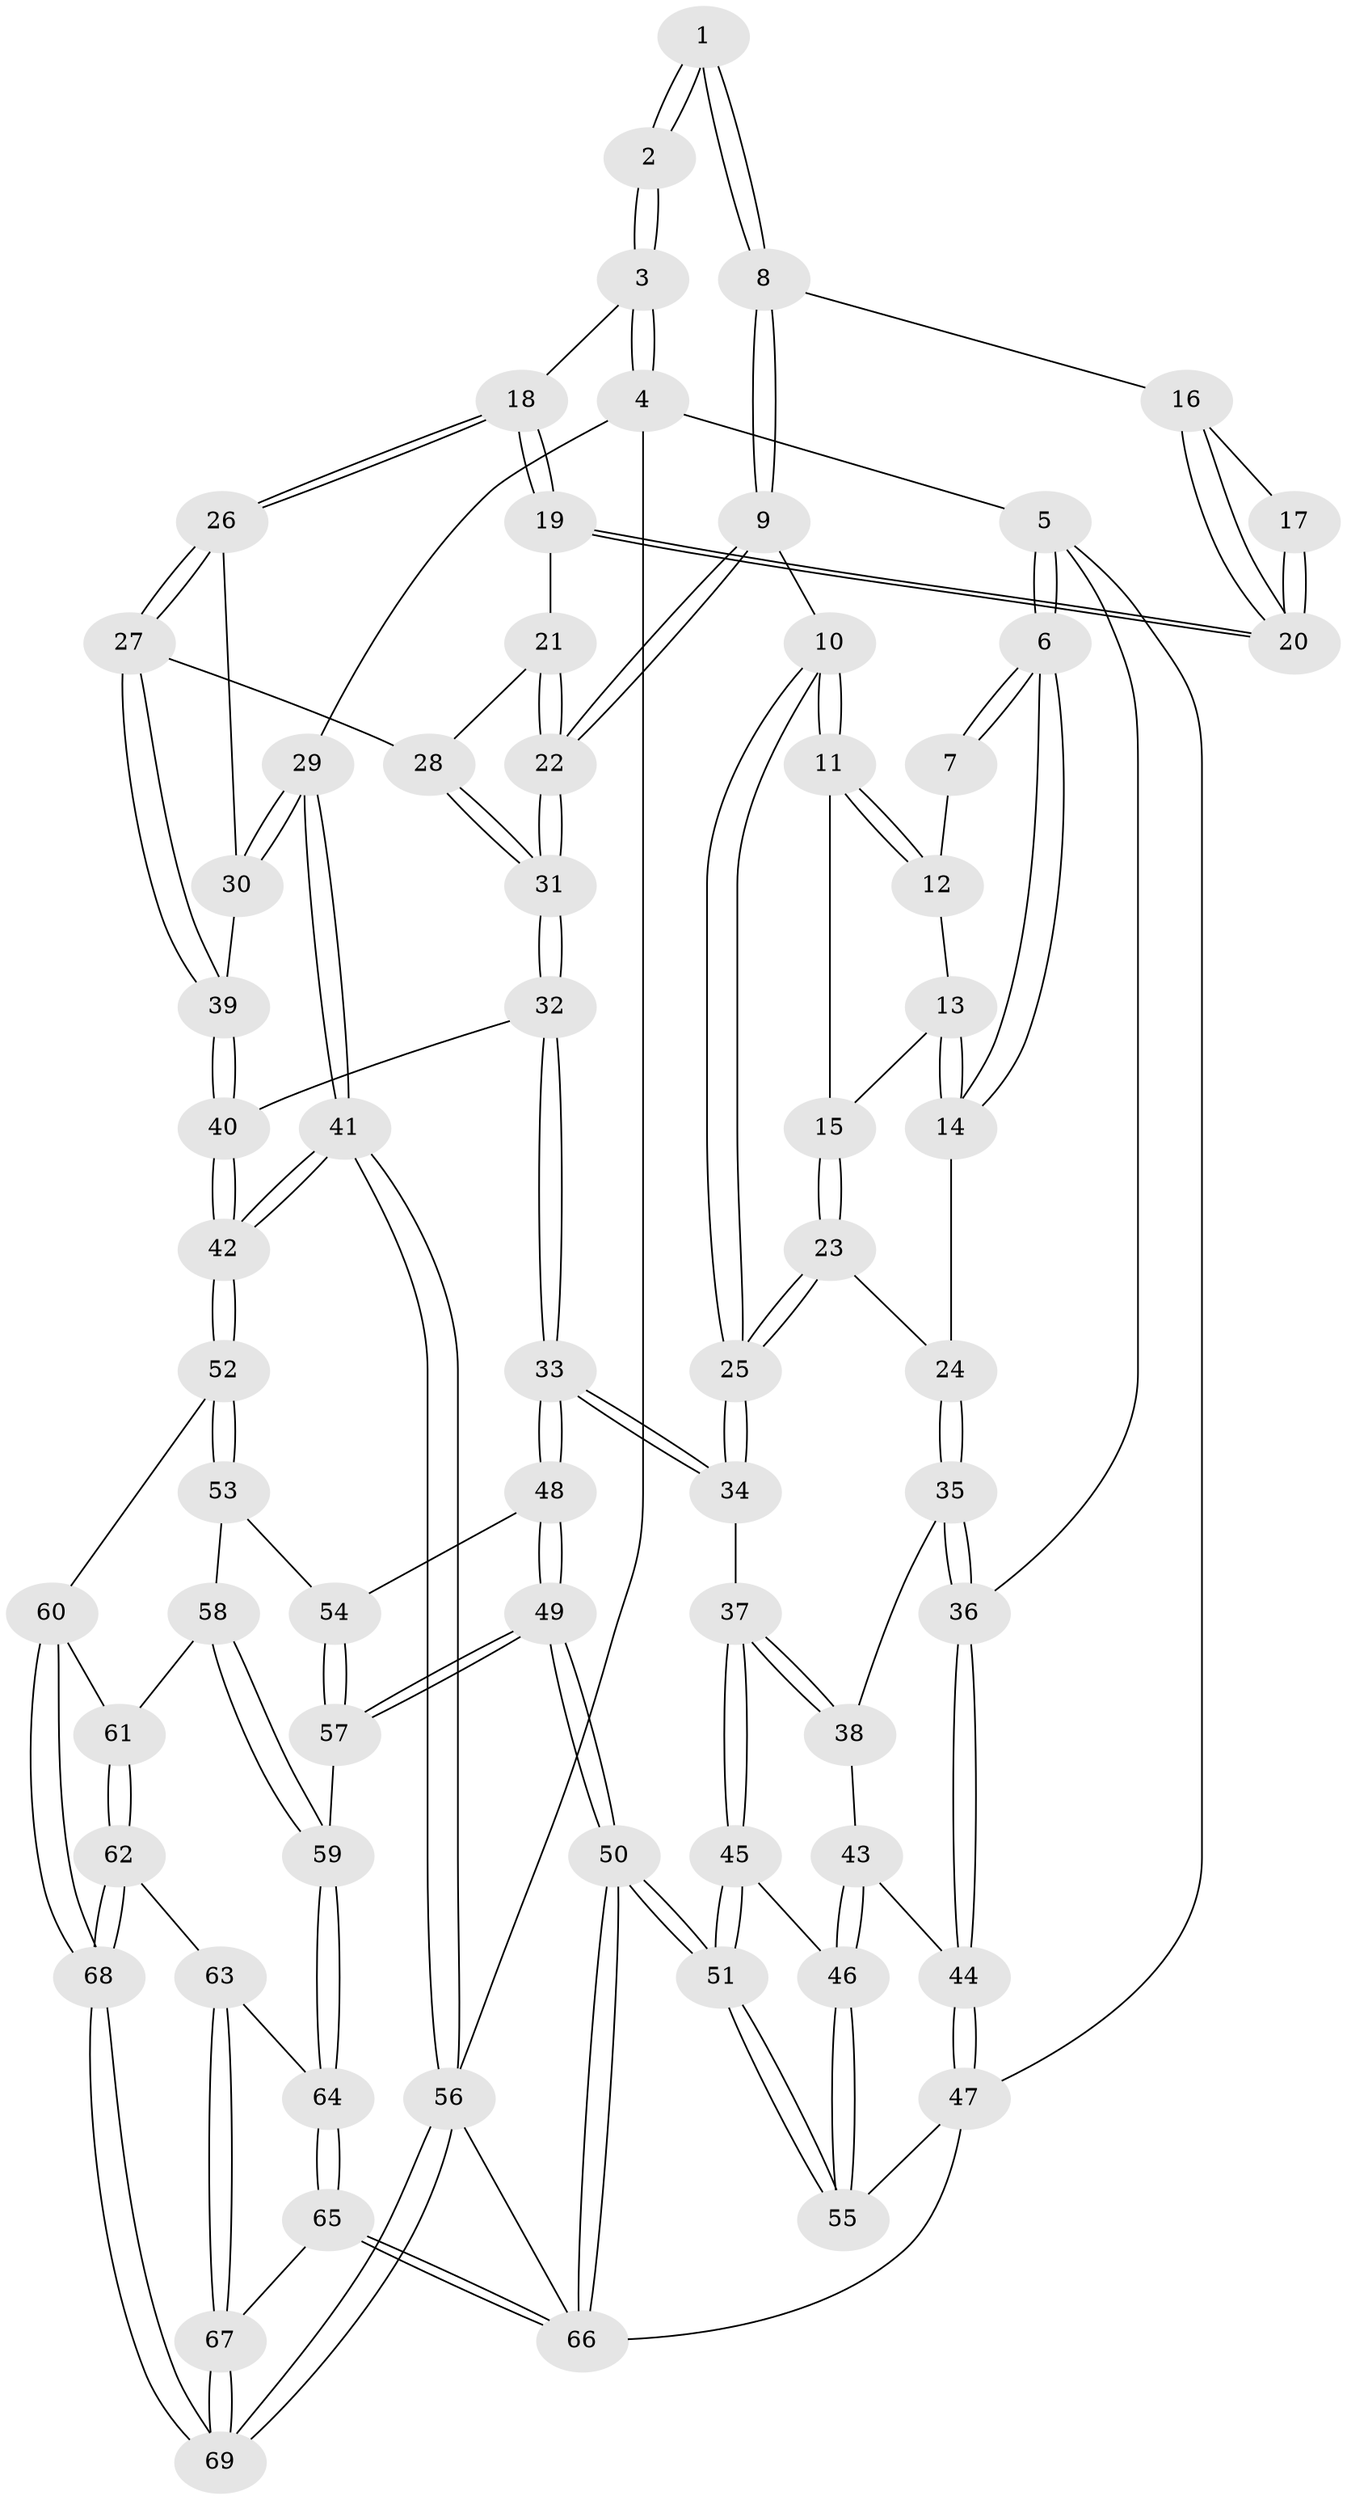 // coarse degree distribution, {3: 0.2857142857142857, 2: 0.14285714285714285, 4: 0.3333333333333333, 5: 0.19047619047619047, 6: 0.047619047619047616}
// Generated by graph-tools (version 1.1) at 2025/38/03/04/25 23:38:23]
// undirected, 69 vertices, 169 edges
graph export_dot {
  node [color=gray90,style=filled];
  1 [pos="+0.45612993333675267+0"];
  2 [pos="+0.9740471631372494+0"];
  3 [pos="+1+0"];
  4 [pos="+1+0"];
  5 [pos="+0+0"];
  6 [pos="+0+0"];
  7 [pos="+0.36770389954992544+0"];
  8 [pos="+0.6351842969555755+0.12592731871430243"];
  9 [pos="+0.5341449473335884+0.2059376947463857"];
  10 [pos="+0.5089126582659595+0.19766621675786739"];
  11 [pos="+0.43853088179825866+0.11747056466549051"];
  12 [pos="+0.3694430158078183+0"];
  13 [pos="+0.2249330134001381+0.11887107140890357"];
  14 [pos="+0.15036700420526256+0.18138906315619457"];
  15 [pos="+0.3729400859546401+0.14475496909178118"];
  16 [pos="+0.6595640808531428+0.11308373684802783"];
  17 [pos="+0.7902190353724512+0"];
  18 [pos="+0.8544110154839826+0.21552003727540708"];
  19 [pos="+0.776908044258442+0.22217716802744217"];
  20 [pos="+0.7708622760893212+0.21405430368260933"];
  21 [pos="+0.7578825348742513+0.24534304171140223"];
  22 [pos="+0.5717203681652723+0.26781017678259034"];
  23 [pos="+0.2425672926530841+0.2510942620036527"];
  24 [pos="+0.1655062917094684+0.2414820252462727"];
  25 [pos="+0.35861389368438545+0.3383208483199017"];
  26 [pos="+0.8727629782533799+0.24949201797957868"];
  27 [pos="+0.7846519411585284+0.3593460543325772"];
  28 [pos="+0.7569342007049976+0.3199305201576414"];
  29 [pos="+1+0.40658817337194714"];
  30 [pos="+0.9293190431089902+0.29719611980822236"];
  31 [pos="+0.5868302047971541+0.32191530609918545"];
  32 [pos="+0.592737508774004+0.4800879145333126"];
  33 [pos="+0.5587989027289753+0.515707105133585"];
  34 [pos="+0.3536412109288054+0.46654865300717735"];
  35 [pos="+0.15433638364531885+0.26082719461296716"];
  36 [pos="+0+0.3797444488986095"];
  37 [pos="+0.3002103762921726+0.49704628990004535"];
  38 [pos="+0.17651605574576454+0.43895791452084276"];
  39 [pos="+0.7915207364619965+0.40112984244837135"];
  40 [pos="+0.7841592895875283+0.47738139599505763"];
  41 [pos="+1+0.6634989001176711"];
  42 [pos="+1+0.6667152883329789"];
  43 [pos="+0.06259103405578147+0.4897106592664396"];
  44 [pos="+0+0.4110011828207827"];
  45 [pos="+0.24507681368172501+0.7367045204706828"];
  46 [pos="+0.09337188650244103+0.6126359412436582"];
  47 [pos="+0+0.7716489333448591"];
  48 [pos="+0.55963597644498+0.5788966592813418"];
  49 [pos="+0.3540044244353041+0.8209143709679366"];
  50 [pos="+0.28182167370080485+0.858466017931658"];
  51 [pos="+0.2691868821463389+0.8435154220912632"];
  52 [pos="+0.9396129278905199+0.7345543485471367"];
  53 [pos="+0.6852024603475872+0.6902939471191528"];
  54 [pos="+0.6275520564353946+0.6617862677508722"];
  55 [pos="+0+0.7716141803153131"];
  56 [pos="+1+1"];
  57 [pos="+0.5735984407908555+0.8216381188779566"];
  58 [pos="+0.6512505692196697+0.8199134045610981"];
  59 [pos="+0.5764051776882881+0.8233864578264973"];
  60 [pos="+0.9150337994590328+0.7615275556238161"];
  61 [pos="+0.6672590574023287+0.8277881379452018"];
  62 [pos="+0.6921222223022722+0.9373016940414208"];
  63 [pos="+0.639519230866545+0.9263267605125931"];
  64 [pos="+0.6079938627488845+0.9153913951800268"];
  65 [pos="+0.3104616531938547+1"];
  66 [pos="+0.2994991381341642+1"];
  67 [pos="+0.50147719079661+1"];
  68 [pos="+0.7684476970145905+0.9931632956338166"];
  69 [pos="+0.7574726589445099+1"];
  1 -- 2;
  1 -- 2;
  1 -- 8;
  1 -- 8;
  2 -- 3;
  2 -- 3;
  3 -- 4;
  3 -- 4;
  3 -- 18;
  4 -- 5;
  4 -- 29;
  4 -- 56;
  5 -- 6;
  5 -- 6;
  5 -- 36;
  5 -- 47;
  6 -- 7;
  6 -- 7;
  6 -- 14;
  6 -- 14;
  7 -- 12;
  8 -- 9;
  8 -- 9;
  8 -- 16;
  9 -- 10;
  9 -- 22;
  9 -- 22;
  10 -- 11;
  10 -- 11;
  10 -- 25;
  10 -- 25;
  11 -- 12;
  11 -- 12;
  11 -- 15;
  12 -- 13;
  13 -- 14;
  13 -- 14;
  13 -- 15;
  14 -- 24;
  15 -- 23;
  15 -- 23;
  16 -- 17;
  16 -- 20;
  16 -- 20;
  17 -- 20;
  17 -- 20;
  18 -- 19;
  18 -- 19;
  18 -- 26;
  18 -- 26;
  19 -- 20;
  19 -- 20;
  19 -- 21;
  21 -- 22;
  21 -- 22;
  21 -- 28;
  22 -- 31;
  22 -- 31;
  23 -- 24;
  23 -- 25;
  23 -- 25;
  24 -- 35;
  24 -- 35;
  25 -- 34;
  25 -- 34;
  26 -- 27;
  26 -- 27;
  26 -- 30;
  27 -- 28;
  27 -- 39;
  27 -- 39;
  28 -- 31;
  28 -- 31;
  29 -- 30;
  29 -- 30;
  29 -- 41;
  29 -- 41;
  30 -- 39;
  31 -- 32;
  31 -- 32;
  32 -- 33;
  32 -- 33;
  32 -- 40;
  33 -- 34;
  33 -- 34;
  33 -- 48;
  33 -- 48;
  34 -- 37;
  35 -- 36;
  35 -- 36;
  35 -- 38;
  36 -- 44;
  36 -- 44;
  37 -- 38;
  37 -- 38;
  37 -- 45;
  37 -- 45;
  38 -- 43;
  39 -- 40;
  39 -- 40;
  40 -- 42;
  40 -- 42;
  41 -- 42;
  41 -- 42;
  41 -- 56;
  41 -- 56;
  42 -- 52;
  42 -- 52;
  43 -- 44;
  43 -- 46;
  43 -- 46;
  44 -- 47;
  44 -- 47;
  45 -- 46;
  45 -- 51;
  45 -- 51;
  46 -- 55;
  46 -- 55;
  47 -- 55;
  47 -- 66;
  48 -- 49;
  48 -- 49;
  48 -- 54;
  49 -- 50;
  49 -- 50;
  49 -- 57;
  49 -- 57;
  50 -- 51;
  50 -- 51;
  50 -- 66;
  50 -- 66;
  51 -- 55;
  51 -- 55;
  52 -- 53;
  52 -- 53;
  52 -- 60;
  53 -- 54;
  53 -- 58;
  54 -- 57;
  54 -- 57;
  56 -- 69;
  56 -- 69;
  56 -- 66;
  57 -- 59;
  58 -- 59;
  58 -- 59;
  58 -- 61;
  59 -- 64;
  59 -- 64;
  60 -- 61;
  60 -- 68;
  60 -- 68;
  61 -- 62;
  61 -- 62;
  62 -- 63;
  62 -- 68;
  62 -- 68;
  63 -- 64;
  63 -- 67;
  63 -- 67;
  64 -- 65;
  64 -- 65;
  65 -- 66;
  65 -- 66;
  65 -- 67;
  67 -- 69;
  67 -- 69;
  68 -- 69;
  68 -- 69;
}
